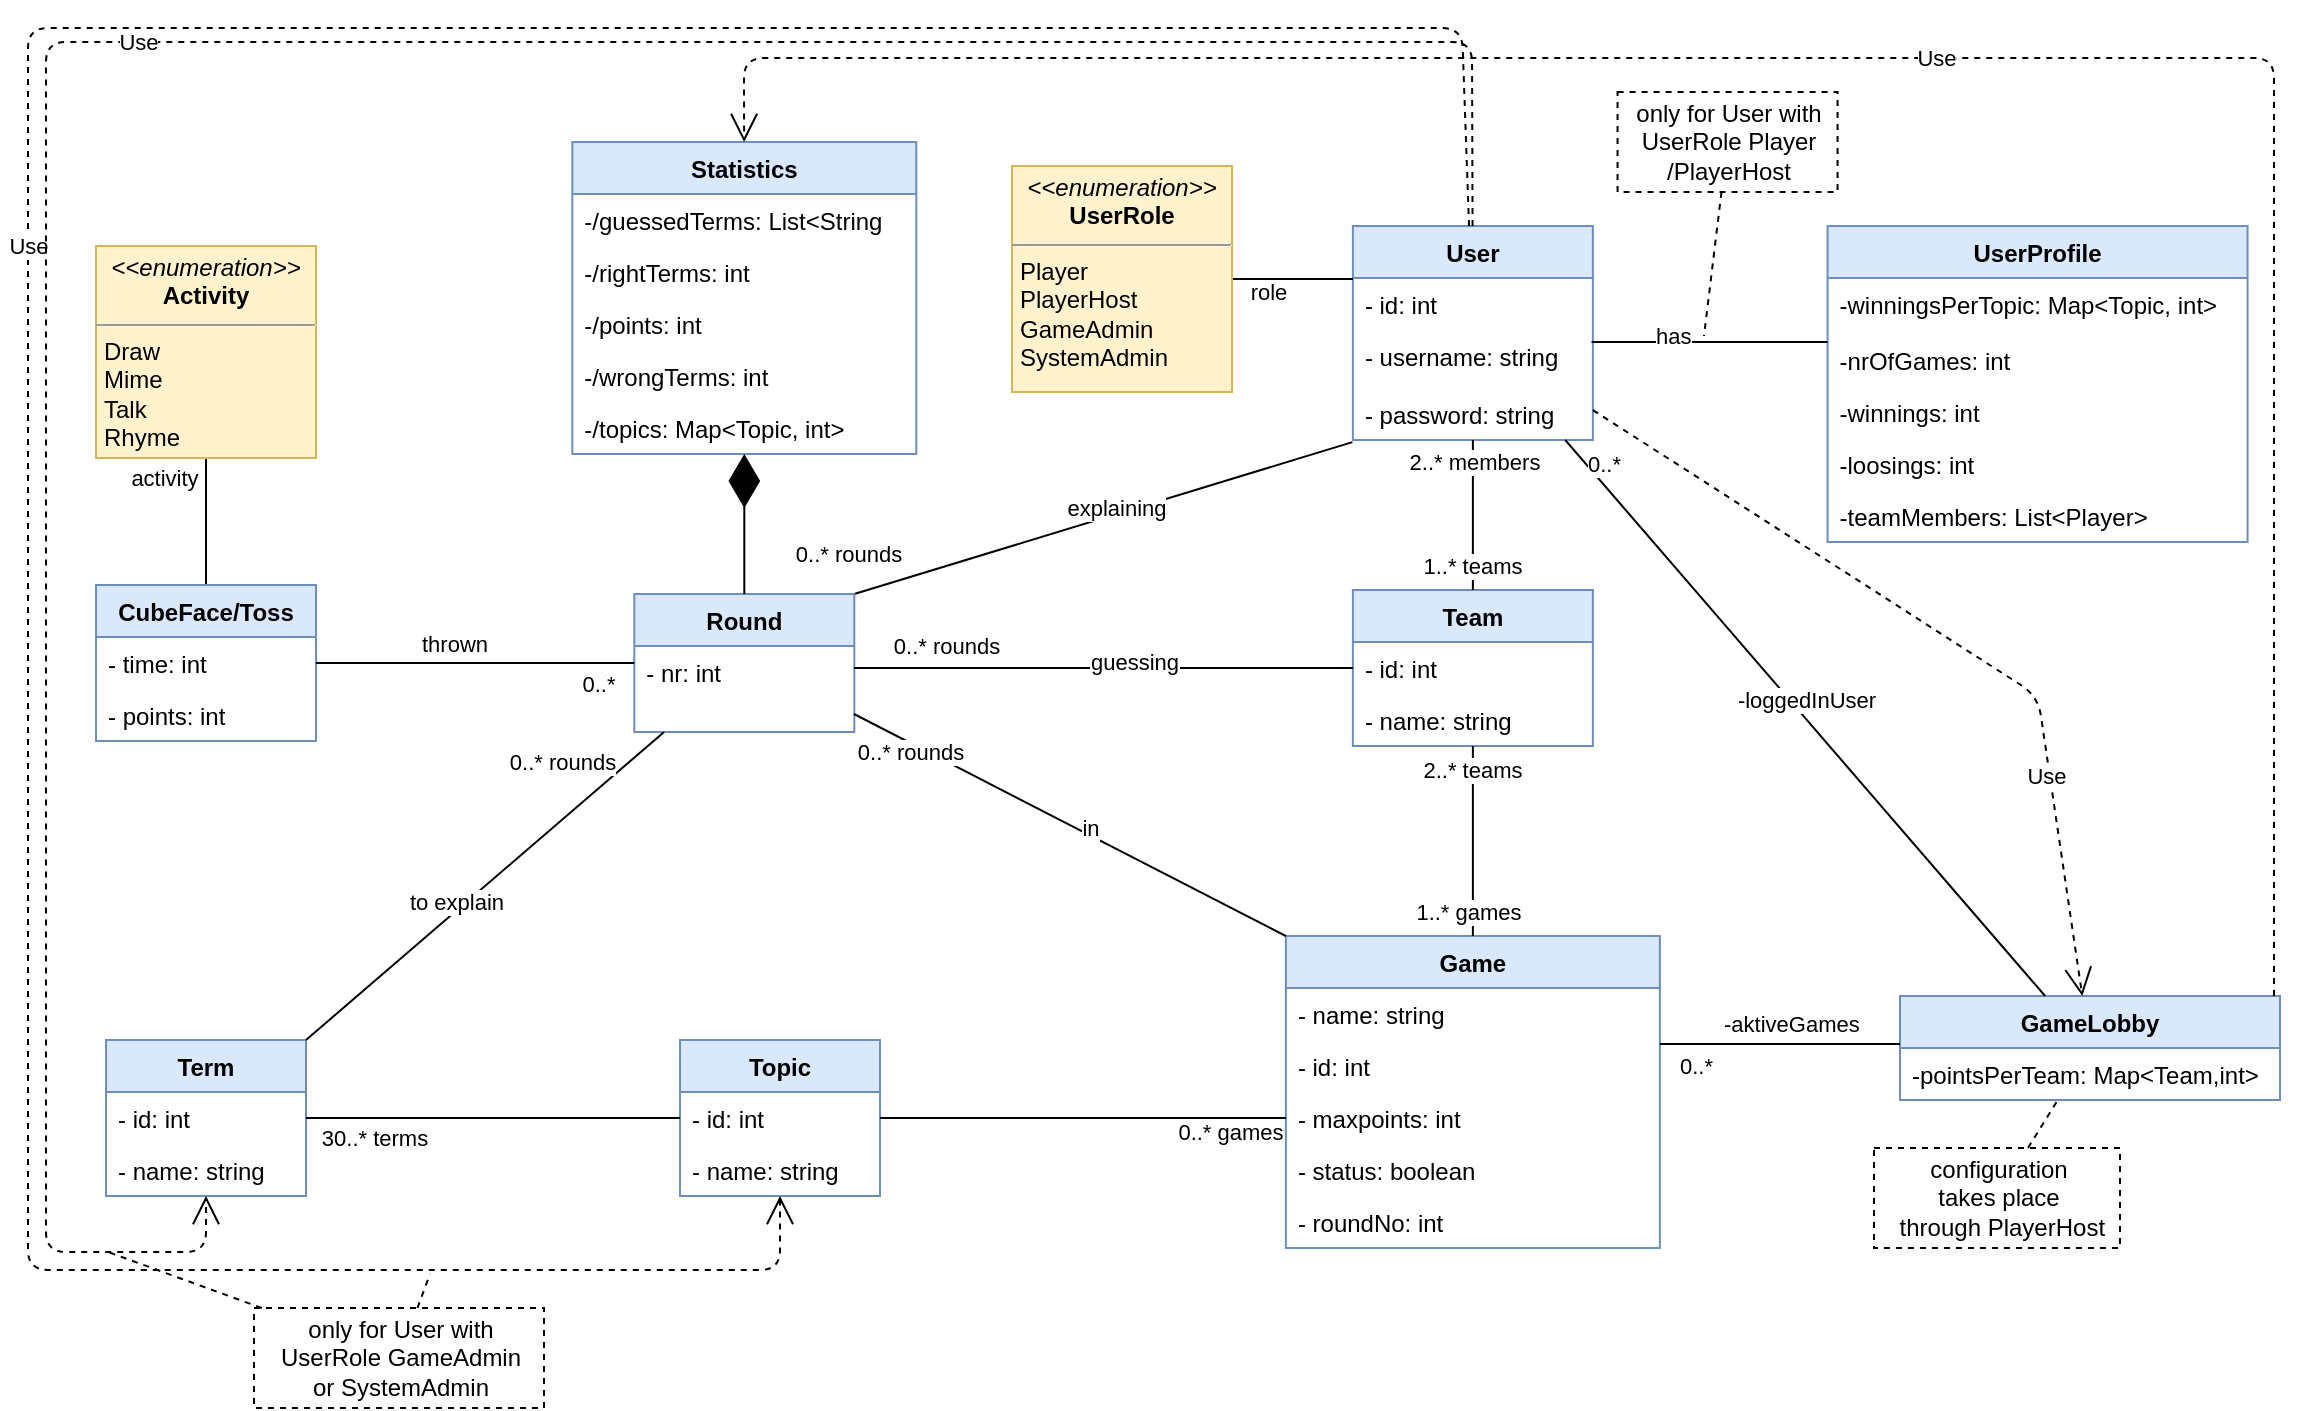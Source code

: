 <mxfile version="14.4.9" type="device"><diagram id="x_NA4deysEJHLA-lDIzr" name="Seite-1"><mxGraphModel dx="1422" dy="803" grid="0" gridSize="10" guides="1" tooltips="1" connect="1" arrows="1" fold="1" page="1" pageScale="1" pageWidth="1169" pageHeight="827" math="0" shadow="0"><root><mxCell id="0"/><mxCell id="1" parent="0"/><mxCell id="78UvX9WIQL5GHPiApA8K-1" value="User" style="swimlane;fontStyle=1;childLayout=stackLayout;horizontal=1;startSize=26;fillColor=#dae8fc;horizontalStack=0;resizeParent=1;resizeParentMax=0;resizeLast=0;collapsible=1;marginBottom=0;strokeColor=#6c8ebf;" parent="1" vertex="1"><mxGeometry x="688.44" y="123" width="120" height="107" as="geometry"/></mxCell><mxCell id="78UvX9WIQL5GHPiApA8K-2" value="- id: int" style="text;strokeColor=none;fillColor=none;align=left;verticalAlign=top;spacingLeft=4;spacingRight=4;overflow=hidden;rotatable=0;points=[[0,0.5],[1,0.5]];portConstraint=eastwest;" parent="78UvX9WIQL5GHPiApA8K-1" vertex="1"><mxGeometry y="26" width="120" height="26" as="geometry"/></mxCell><mxCell id="78UvX9WIQL5GHPiApA8K-3" value="- username: string" style="text;strokeColor=none;fillColor=none;align=left;verticalAlign=top;spacingLeft=4;spacingRight=4;overflow=hidden;rotatable=0;points=[[0,0.5],[1,0.5]];portConstraint=eastwest;" parent="78UvX9WIQL5GHPiApA8K-1" vertex="1"><mxGeometry y="52" width="120" height="29" as="geometry"/></mxCell><mxCell id="78UvX9WIQL5GHPiApA8K-4" value="- password: string" style="text;strokeColor=none;fillColor=none;align=left;verticalAlign=top;spacingLeft=4;spacingRight=4;overflow=hidden;rotatable=0;points=[[0,0.5],[1,0.5]];portConstraint=eastwest;" parent="78UvX9WIQL5GHPiApA8K-1" vertex="1"><mxGeometry y="81" width="120" height="26" as="geometry"/></mxCell><mxCell id="78UvX9WIQL5GHPiApA8K-37" style="edgeStyle=orthogonalEdgeStyle;rounded=0;orthogonalLoop=1;jettySize=auto;html=1;endArrow=none;endFill=0;" parent="1" source="78UvX9WIQL5GHPiApA8K-9" target="78UvX9WIQL5GHPiApA8K-1" edge="1"><mxGeometry relative="1" as="geometry"><Array as="points"><mxPoint x="571" y="177"/><mxPoint x="571" y="177"/></Array><mxPoint x="583.78" y="175" as="sourcePoint"/></mxGeometry></mxCell><mxCell id="78UvX9WIQL5GHPiApA8K-73" value="role" style="edgeLabel;html=1;align=center;verticalAlign=middle;resizable=0;points=[];" parent="78UvX9WIQL5GHPiApA8K-37" vertex="1" connectable="0"><mxGeometry x="-0.604" y="-1" relative="1" as="geometry"><mxPoint x="6" y="5" as="offset"/></mxGeometry></mxCell><mxCell id="78UvX9WIQL5GHPiApA8K-9" value="&lt;p style=&quot;margin: 0px ; margin-top: 4px ; text-align: center&quot;&gt;&lt;i&gt;&amp;lt;&amp;lt;enumeration&amp;gt;&amp;gt;&lt;/i&gt;&lt;br&gt;&lt;b&gt;UserRole&lt;/b&gt;&lt;/p&gt;&lt;hr size=&quot;1&quot;&gt;&lt;p style=&quot;margin: 0px ; margin-left: 4px&quot;&gt;Player&lt;/p&gt;&lt;p style=&quot;margin: 0px ; margin-left: 4px&quot;&gt;PlayerHost&lt;/p&gt;&lt;p style=&quot;margin: 0px ; margin-left: 4px&quot;&gt;GameAdmin&lt;/p&gt;&lt;p style=&quot;margin: 0px ; margin-left: 4px&quot;&gt;SystemAdmin&lt;/p&gt;" style="verticalAlign=top;align=left;overflow=fill;fontSize=12;fontFamily=Helvetica;html=1;fillColor=#fff2cc;strokeColor=#d6b656;" parent="1" vertex="1"><mxGeometry x="518" y="93" width="110" height="113" as="geometry"/></mxCell><mxCell id="78UvX9WIQL5GHPiApA8K-57" style="edgeStyle=none;orthogonalLoop=1;jettySize=auto;html=1;endArrow=none;endFill=0;" parent="1" source="78UvX9WIQL5GHPiApA8K-10" target="78UvX9WIQL5GHPiApA8K-32" edge="1"><mxGeometry relative="1" as="geometry"/></mxCell><mxCell id="78UvX9WIQL5GHPiApA8K-58" value="activity" style="edgeLabel;html=1;align=center;verticalAlign=middle;resizable=0;points=[];" parent="78UvX9WIQL5GHPiApA8K-57" vertex="1" connectable="0"><mxGeometry x="-0.566" y="1" relative="1" as="geometry"><mxPoint x="-22.16" y="-4" as="offset"/></mxGeometry></mxCell><mxCell id="78UvX9WIQL5GHPiApA8K-10" value="&lt;p style=&quot;margin: 0px ; margin-top: 4px ; text-align: center&quot;&gt;&lt;i&gt;&amp;lt;&amp;lt;enumeration&amp;gt;&amp;gt;&lt;/i&gt;&lt;br&gt;&lt;b&gt;Activity&lt;/b&gt;&lt;/p&gt;&lt;hr size=&quot;1&quot;&gt;&lt;p style=&quot;margin: 0px ; margin-left: 4px&quot;&gt;Draw&lt;br&gt;Mime&lt;/p&gt;&lt;p style=&quot;margin: 0px ; margin-left: 4px&quot;&gt;Talk&lt;/p&gt;&lt;p style=&quot;margin: 0px ; margin-left: 4px&quot;&gt;Rhyme&lt;/p&gt;" style="verticalAlign=top;align=left;overflow=fill;fontSize=12;fontFamily=Helvetica;html=1;fillColor=#fff2cc;strokeColor=#d6b656;" parent="1" vertex="1"><mxGeometry x="60.0" y="133" width="110" height="106" as="geometry"/></mxCell><mxCell id="78UvX9WIQL5GHPiApA8K-11" value="Team" style="swimlane;fontStyle=1;childLayout=stackLayout;horizontal=1;startSize=26;fillColor=#dae8fc;horizontalStack=0;resizeParent=1;resizeParentMax=0;resizeLast=0;collapsible=1;marginBottom=0;strokeColor=#6c8ebf;" parent="1" vertex="1"><mxGeometry x="688.44" y="305" width="120" height="78" as="geometry"/></mxCell><mxCell id="78UvX9WIQL5GHPiApA8K-12" value="- id: int" style="text;strokeColor=none;fillColor=none;align=left;verticalAlign=top;spacingLeft=4;spacingRight=4;overflow=hidden;rotatable=0;points=[[0,0.5],[1,0.5]];portConstraint=eastwest;" parent="78UvX9WIQL5GHPiApA8K-11" vertex="1"><mxGeometry y="26" width="120" height="26" as="geometry"/></mxCell><mxCell id="78UvX9WIQL5GHPiApA8K-13" value="- name: string" style="text;strokeColor=none;fillColor=none;align=left;verticalAlign=top;spacingLeft=4;spacingRight=4;overflow=hidden;rotatable=0;points=[[0,0.5],[1,0.5]];portConstraint=eastwest;" parent="78UvX9WIQL5GHPiApA8K-11" vertex="1"><mxGeometry y="52" width="120" height="26" as="geometry"/></mxCell><mxCell id="78UvX9WIQL5GHPiApA8K-15" value="Game" style="swimlane;fontStyle=1;childLayout=stackLayout;horizontal=1;startSize=26;fillColor=#dae8fc;horizontalStack=0;resizeParent=1;resizeParentMax=0;resizeLast=0;collapsible=1;marginBottom=0;strokeColor=#6c8ebf;" parent="1" vertex="1"><mxGeometry x="654.94" y="478" width="187" height="156" as="geometry"/></mxCell><mxCell id="78UvX9WIQL5GHPiApA8K-17" value="- name: string" style="text;strokeColor=none;fillColor=none;align=left;verticalAlign=top;spacingLeft=4;spacingRight=4;overflow=hidden;rotatable=0;points=[[0,0.5],[1,0.5]];portConstraint=eastwest;" parent="78UvX9WIQL5GHPiApA8K-15" vertex="1"><mxGeometry y="26" width="187" height="26" as="geometry"/></mxCell><mxCell id="78UvX9WIQL5GHPiApA8K-16" value="- id: int" style="text;strokeColor=none;fillColor=none;align=left;verticalAlign=top;spacingLeft=4;spacingRight=4;overflow=hidden;rotatable=0;points=[[0,0.5],[1,0.5]];portConstraint=eastwest;" parent="78UvX9WIQL5GHPiApA8K-15" vertex="1"><mxGeometry y="52" width="187" height="26" as="geometry"/></mxCell><mxCell id="78UvX9WIQL5GHPiApA8K-18" value="- maxpoints: int" style="text;strokeColor=none;fillColor=none;align=left;verticalAlign=top;spacingLeft=4;spacingRight=4;overflow=hidden;rotatable=0;points=[[0,0.5],[1,0.5]];portConstraint=eastwest;" parent="78UvX9WIQL5GHPiApA8K-15" vertex="1"><mxGeometry y="78" width="187" height="26" as="geometry"/></mxCell><mxCell id="78UvX9WIQL5GHPiApA8K-19" value="- status: boolean" style="text;strokeColor=none;fillColor=none;align=left;verticalAlign=top;spacingLeft=4;spacingRight=4;overflow=hidden;rotatable=0;points=[[0,0.5],[1,0.5]];portConstraint=eastwest;" parent="78UvX9WIQL5GHPiApA8K-15" vertex="1"><mxGeometry y="104" width="187" height="26" as="geometry"/></mxCell><mxCell id="kWWr2eibAgtma6J2iYy3-29" value="- roundNo: int" style="text;align=left;verticalAlign=top;spacingLeft=4;spacingRight=4;overflow=hidden;rotatable=0;points=[[0,0.5],[1,0.5]];portConstraint=eastwest;dashed=1;" parent="78UvX9WIQL5GHPiApA8K-15" vertex="1"><mxGeometry y="130" width="187" height="26" as="geometry"/></mxCell><mxCell id="78UvX9WIQL5GHPiApA8K-38" style="orthogonalLoop=1;jettySize=auto;html=1;endArrow=none;endFill=0;exitX=1;exitY=0;exitDx=0;exitDy=0;entryX=-0.002;entryY=1.041;entryDx=0;entryDy=0;entryPerimeter=0;startArrow=none;startFill=0;" parent="1" source="78UvX9WIQL5GHPiApA8K-20" target="78UvX9WIQL5GHPiApA8K-4" edge="1"><mxGeometry relative="1" as="geometry"><mxPoint x="585.16" y="244" as="targetPoint"/></mxGeometry></mxCell><mxCell id="78UvX9WIQL5GHPiApA8K-39" value="explaining" style="edgeLabel;html=1;align=center;verticalAlign=middle;resizable=0;points=[];" parent="78UvX9WIQL5GHPiApA8K-38" vertex="1" connectable="0"><mxGeometry x="-0.118" relative="1" as="geometry"><mxPoint x="20.84" y="-9.46" as="offset"/></mxGeometry></mxCell><mxCell id="78UvX9WIQL5GHPiApA8K-41" value="0..* rounds" style="edgeLabel;html=1;align=center;verticalAlign=middle;resizable=0;points=[];" parent="78UvX9WIQL5GHPiApA8K-38" vertex="1" connectable="0"><mxGeometry x="-0.835" y="1" relative="1" as="geometry"><mxPoint x="-23.91" y="-12.63" as="offset"/></mxGeometry></mxCell><mxCell id="78UvX9WIQL5GHPiApA8K-20" value="Round" style="swimlane;fontStyle=1;childLayout=stackLayout;horizontal=1;startSize=26;fillColor=#dae8fc;horizontalStack=0;resizeParent=1;resizeParentMax=0;resizeLast=0;collapsible=1;marginBottom=0;strokeColor=#6c8ebf;" parent="1" vertex="1"><mxGeometry x="329.16" y="307" width="110" height="69" as="geometry"/></mxCell><mxCell id="78UvX9WIQL5GHPiApA8K-21" value="- nr: int" style="text;strokeColor=none;fillColor=none;align=left;verticalAlign=top;spacingLeft=4;spacingRight=4;overflow=hidden;rotatable=0;points=[[0,0.5],[1,0.5]];portConstraint=eastwest;" parent="78UvX9WIQL5GHPiApA8K-20" vertex="1"><mxGeometry y="26" width="110" height="43" as="geometry"/></mxCell><mxCell id="78UvX9WIQL5GHPiApA8K-26" value="Term" style="swimlane;fontStyle=1;childLayout=stackLayout;horizontal=1;startSize=26;fillColor=#dae8fc;horizontalStack=0;resizeParent=1;resizeParentMax=0;resizeLast=0;collapsible=1;marginBottom=0;strokeColor=#6c8ebf;" parent="1" vertex="1"><mxGeometry x="65" y="530" width="100" height="78" as="geometry"/></mxCell><mxCell id="78UvX9WIQL5GHPiApA8K-27" value="- id: int" style="text;strokeColor=none;fillColor=none;align=left;verticalAlign=top;spacingLeft=4;spacingRight=4;overflow=hidden;rotatable=0;points=[[0,0.5],[1,0.5]];portConstraint=eastwest;" parent="78UvX9WIQL5GHPiApA8K-26" vertex="1"><mxGeometry y="26" width="100" height="26" as="geometry"/></mxCell><mxCell id="78UvX9WIQL5GHPiApA8K-28" value="- name: string" style="text;strokeColor=none;fillColor=none;align=left;verticalAlign=top;spacingLeft=4;spacingRight=4;overflow=hidden;rotatable=0;points=[[0,0.5],[1,0.5]];portConstraint=eastwest;" parent="78UvX9WIQL5GHPiApA8K-26" vertex="1"><mxGeometry y="52" width="100" height="26" as="geometry"/></mxCell><mxCell id="78UvX9WIQL5GHPiApA8K-29" value="Topic" style="swimlane;fontStyle=1;childLayout=stackLayout;horizontal=1;startSize=26;fillColor=#dae8fc;horizontalStack=0;resizeParent=1;resizeParentMax=0;resizeLast=0;collapsible=1;marginBottom=0;strokeColor=#6c8ebf;" parent="1" vertex="1"><mxGeometry x="352.0" y="530" width="100" height="78" as="geometry"/></mxCell><mxCell id="78UvX9WIQL5GHPiApA8K-30" value="- id: int" style="text;strokeColor=none;fillColor=none;align=left;verticalAlign=top;spacingLeft=4;spacingRight=4;overflow=hidden;rotatable=0;points=[[0,0.5],[1,0.5]];portConstraint=eastwest;" parent="78UvX9WIQL5GHPiApA8K-29" vertex="1"><mxGeometry y="26" width="100" height="26" as="geometry"/></mxCell><mxCell id="78UvX9WIQL5GHPiApA8K-31" value="- name: string" style="text;strokeColor=none;fillColor=none;align=left;verticalAlign=top;spacingLeft=4;spacingRight=4;overflow=hidden;rotatable=0;points=[[0,0.5],[1,0.5]];portConstraint=eastwest;" parent="78UvX9WIQL5GHPiApA8K-29" vertex="1"><mxGeometry y="52" width="100" height="26" as="geometry"/></mxCell><mxCell id="78UvX9WIQL5GHPiApA8K-32" value="CubeFace/Toss" style="swimlane;fontStyle=1;childLayout=stackLayout;horizontal=1;startSize=26;fillColor=#dae8fc;horizontalStack=0;resizeParent=1;resizeParentMax=0;resizeLast=0;collapsible=1;marginBottom=0;strokeColor=#6c8ebf;" parent="1" vertex="1"><mxGeometry x="60.0" y="302.5" width="110" height="78" as="geometry"/></mxCell><mxCell id="78UvX9WIQL5GHPiApA8K-33" value="- time: int" style="text;strokeColor=none;fillColor=none;align=left;verticalAlign=top;spacingLeft=4;spacingRight=4;overflow=hidden;rotatable=0;points=[[0,0.5],[1,0.5]];portConstraint=eastwest;" parent="78UvX9WIQL5GHPiApA8K-32" vertex="1"><mxGeometry y="26" width="110" height="26" as="geometry"/></mxCell><mxCell id="78UvX9WIQL5GHPiApA8K-34" value="- points: int" style="text;strokeColor=none;fillColor=none;align=left;verticalAlign=top;spacingLeft=4;spacingRight=4;overflow=hidden;rotatable=0;points=[[0,0.5],[1,0.5]];portConstraint=eastwest;" parent="78UvX9WIQL5GHPiApA8K-32" vertex="1"><mxGeometry y="52" width="110" height="26" as="geometry"/></mxCell><mxCell id="78UvX9WIQL5GHPiApA8K-42" style="edgeStyle=none;orthogonalLoop=1;jettySize=auto;html=1;endArrow=none;endFill=0;startArrow=none;startFill=0;" parent="1" target="78UvX9WIQL5GHPiApA8K-12" edge="1"><mxGeometry relative="1" as="geometry"><mxPoint x="439" y="344" as="sourcePoint"/><Array as="points"/></mxGeometry></mxCell><mxCell id="78UvX9WIQL5GHPiApA8K-43" value="guessing" style="edgeLabel;html=1;align=center;verticalAlign=middle;resizable=0;points=[];" parent="78UvX9WIQL5GHPiApA8K-42" vertex="1" connectable="0"><mxGeometry x="-0.153" y="-1" relative="1" as="geometry"><mxPoint x="34" y="-4" as="offset"/></mxGeometry></mxCell><mxCell id="78UvX9WIQL5GHPiApA8K-44" value="0..* rounds" style="edgeLabel;html=1;align=center;verticalAlign=middle;resizable=0;points=[];" parent="78UvX9WIQL5GHPiApA8K-42" vertex="1" connectable="0"><mxGeometry x="-0.88" y="-1" relative="1" as="geometry"><mxPoint x="31" y="-12" as="offset"/></mxGeometry></mxCell><mxCell id="78UvX9WIQL5GHPiApA8K-46" style="edgeStyle=none;orthogonalLoop=1;jettySize=auto;html=1;entryX=0;entryY=0;entryDx=0;entryDy=0;endArrow=none;endFill=0;startArrow=none;startFill=0;" parent="1" target="78UvX9WIQL5GHPiApA8K-15" edge="1"><mxGeometry relative="1" as="geometry"><mxPoint x="439" y="367" as="sourcePoint"/></mxGeometry></mxCell><mxCell id="78UvX9WIQL5GHPiApA8K-47" value="in" style="edgeLabel;html=1;align=center;verticalAlign=middle;resizable=0;points=[];" parent="78UvX9WIQL5GHPiApA8K-46" vertex="1" connectable="0"><mxGeometry x="-0.076" relative="1" as="geometry"><mxPoint x="18.39" y="5.8" as="offset"/></mxGeometry></mxCell><mxCell id="78UvX9WIQL5GHPiApA8K-48" value="0..* rounds" style="edgeLabel;html=1;align=center;verticalAlign=middle;resizable=0;points=[];" parent="78UvX9WIQL5GHPiApA8K-46" vertex="1" connectable="0"><mxGeometry x="-0.778" y="1" relative="1" as="geometry"><mxPoint x="2.91" y="7.17" as="offset"/></mxGeometry></mxCell><mxCell id="78UvX9WIQL5GHPiApA8K-50" style="edgeStyle=none;orthogonalLoop=1;jettySize=auto;html=1;entryX=0.5;entryY=0;entryDx=0;entryDy=0;endArrow=none;endFill=0;" parent="1" source="78UvX9WIQL5GHPiApA8K-13" target="78UvX9WIQL5GHPiApA8K-15" edge="1"><mxGeometry relative="1" as="geometry"/></mxCell><mxCell id="78UvX9WIQL5GHPiApA8K-52" value="1..* games" style="edgeLabel;html=1;align=center;verticalAlign=middle;resizable=0;points=[];" parent="78UvX9WIQL5GHPiApA8K-50" vertex="1" connectable="0"><mxGeometry x="0.697" y="2" relative="1" as="geometry"><mxPoint x="-5" y="2" as="offset"/></mxGeometry></mxCell><mxCell id="78UvX9WIQL5GHPiApA8K-53" value="2..* teams" style="edgeLabel;html=1;align=center;verticalAlign=middle;resizable=0;points=[];" parent="78UvX9WIQL5GHPiApA8K-50" vertex="1" connectable="0"><mxGeometry x="-0.688" y="-1" relative="1" as="geometry"><mxPoint y="-3" as="offset"/></mxGeometry></mxCell><mxCell id="78UvX9WIQL5GHPiApA8K-54" style="edgeStyle=none;orthogonalLoop=1;jettySize=auto;html=1;entryX=0.5;entryY=0;entryDx=0;entryDy=0;endArrow=none;endFill=0;" parent="1" source="78UvX9WIQL5GHPiApA8K-4" target="78UvX9WIQL5GHPiApA8K-11" edge="1"><mxGeometry relative="1" as="geometry"/></mxCell><mxCell id="78UvX9WIQL5GHPiApA8K-55" value="2..* members" style="edgeLabel;html=1;align=center;verticalAlign=middle;resizable=0;points=[];" parent="78UvX9WIQL5GHPiApA8K-54" vertex="1" connectable="0"><mxGeometry x="-0.723" relative="1" as="geometry"><mxPoint as="offset"/></mxGeometry></mxCell><mxCell id="78UvX9WIQL5GHPiApA8K-56" value="1..* teams" style="edgeLabel;html=1;align=center;verticalAlign=middle;resizable=0;points=[];" parent="78UvX9WIQL5GHPiApA8K-54" vertex="1" connectable="0"><mxGeometry x="0.68" y="-1" relative="1" as="geometry"><mxPoint as="offset"/></mxGeometry></mxCell><mxCell id="78UvX9WIQL5GHPiApA8K-64" style="edgeStyle=none;orthogonalLoop=1;jettySize=auto;html=1;entryX=0;entryY=0.5;entryDx=0;entryDy=0;endArrow=none;endFill=0;startArrow=none;startFill=0;" parent="1" source="78UvX9WIQL5GHPiApA8K-27" target="78UvX9WIQL5GHPiApA8K-30" edge="1"><mxGeometry relative="1" as="geometry"/></mxCell><mxCell id="78UvX9WIQL5GHPiApA8K-65" value="30..* terms" style="edgeLabel;html=1;align=center;verticalAlign=middle;resizable=0;points=[];" parent="78UvX9WIQL5GHPiApA8K-64" vertex="1" connectable="0"><mxGeometry x="-0.604" relative="1" as="geometry"><mxPoint x="-3.33" y="10" as="offset"/></mxGeometry></mxCell><mxCell id="78UvX9WIQL5GHPiApA8K-68" style="edgeStyle=none;orthogonalLoop=1;jettySize=auto;html=1;entryX=1;entryY=0;entryDx=0;entryDy=0;endArrow=none;endFill=0;startArrow=none;startFill=0;" parent="1" source="78UvX9WIQL5GHPiApA8K-20" target="78UvX9WIQL5GHPiApA8K-26" edge="1"><mxGeometry relative="1" as="geometry"><mxPoint x="338.655" y="390" as="sourcePoint"/></mxGeometry></mxCell><mxCell id="78UvX9WIQL5GHPiApA8K-69" value="to explain" style="edgeLabel;html=1;align=center;verticalAlign=middle;resizable=0;points=[];" parent="78UvX9WIQL5GHPiApA8K-68" vertex="1" connectable="0"><mxGeometry x="-0.148" y="2" relative="1" as="geometry"><mxPoint x="-29.78" y="17.62" as="offset"/></mxGeometry></mxCell><mxCell id="78UvX9WIQL5GHPiApA8K-72" value="0..* rounds" style="edgeLabel;html=1;align=center;verticalAlign=middle;resizable=0;points=[];" parent="78UvX9WIQL5GHPiApA8K-68" vertex="1" connectable="0"><mxGeometry x="-0.778" y="-3" relative="1" as="geometry"><mxPoint x="-30" as="offset"/></mxGeometry></mxCell><mxCell id="kWWr2eibAgtma6J2iYy3-8" style="edgeStyle=none;orthogonalLoop=1;jettySize=auto;html=1;endArrow=none;endFill=0;startArrow=none;startFill=0;" parent="1" source="78UvX9WIQL5GHPiApA8K-32" target="78UvX9WIQL5GHPiApA8K-20" edge="1"><mxGeometry relative="1" as="geometry"><mxPoint x="170" y="353" as="sourcePoint"/><mxPoint x="339.16" y="353" as="targetPoint"/></mxGeometry></mxCell><mxCell id="kWWr2eibAgtma6J2iYy3-10" value="0..*" style="edgeLabel;html=1;align=center;verticalAlign=middle;resizable=0;points=[];" parent="kWWr2eibAgtma6J2iYy3-8" vertex="1" connectable="0"><mxGeometry x="0.588" y="2" relative="1" as="geometry"><mxPoint x="13.83" y="12" as="offset"/></mxGeometry></mxCell><mxCell id="kWWr2eibAgtma6J2iYy3-11" value="UserProfile" style="swimlane;fontStyle=1;childLayout=stackLayout;horizontal=1;startSize=26;fillColor=#dae8fc;horizontalStack=0;resizeParent=1;resizeParentMax=0;resizeLast=0;collapsible=1;marginBottom=0;strokeColor=#6c8ebf;" parent="1" vertex="1"><mxGeometry x="925.78" y="123" width="210" height="158" as="geometry"/></mxCell><mxCell id="kWWr2eibAgtma6J2iYy3-12" value="-winningsPerTopic: Map&lt;Topic, int&gt;&#xA;" style="text;strokeColor=none;fillColor=none;align=left;verticalAlign=top;spacingLeft=4;spacingRight=4;overflow=hidden;rotatable=0;points=[[0,0.5],[1,0.5]];portConstraint=eastwest;" parent="kWWr2eibAgtma6J2iYy3-11" vertex="1"><mxGeometry y="26" width="210" height="28" as="geometry"/></mxCell><mxCell id="kWWr2eibAgtma6J2iYy3-21" value="-nrOfGames: int" style="text;strokeColor=none;fillColor=none;align=left;verticalAlign=top;spacingLeft=4;spacingRight=4;overflow=hidden;rotatable=0;points=[[0,0.5],[1,0.5]];portConstraint=eastwest;dashed=1;" parent="kWWr2eibAgtma6J2iYy3-11" vertex="1"><mxGeometry y="54" width="210" height="26" as="geometry"/></mxCell><mxCell id="kWWr2eibAgtma6J2iYy3-23" value="-winnings: int" style="text;strokeColor=none;fillColor=none;align=left;verticalAlign=top;spacingLeft=4;spacingRight=4;overflow=hidden;rotatable=0;points=[[0,0.5],[1,0.5]];portConstraint=eastwest;dashed=1;" parent="kWWr2eibAgtma6J2iYy3-11" vertex="1"><mxGeometry y="80" width="210" height="26" as="geometry"/></mxCell><mxCell id="kWWr2eibAgtma6J2iYy3-25" value="-loosings: int" style="text;strokeColor=none;fillColor=none;align=left;verticalAlign=top;spacingLeft=4;spacingRight=4;overflow=hidden;rotatable=0;points=[[0,0.5],[1,0.5]];portConstraint=eastwest;dashed=1;" parent="kWWr2eibAgtma6J2iYy3-11" vertex="1"><mxGeometry y="106" width="210" height="26" as="geometry"/></mxCell><mxCell id="kWWr2eibAgtma6J2iYy3-24" value="-teamMembers: List&lt;Player&gt;" style="text;strokeColor=none;fillColor=none;align=left;verticalAlign=top;spacingLeft=4;spacingRight=4;overflow=hidden;rotatable=0;points=[[0,0.5],[1,0.5]];portConstraint=eastwest;dashed=1;" parent="kWWr2eibAgtma6J2iYy3-11" vertex="1"><mxGeometry y="132" width="210" height="26" as="geometry"/></mxCell><mxCell id="kWWr2eibAgtma6J2iYy3-18" value="&lt;div&gt;only for User with &lt;br&gt;&lt;/div&gt;&lt;div&gt;UserRole Player&lt;/div&gt;/PlayerHost" style="html=1;dashed=1;" parent="1" vertex="1"><mxGeometry x="820.78" y="56" width="110" height="50" as="geometry"/></mxCell><mxCell id="kWWr2eibAgtma6J2iYy3-20" value="" style="endArrow=none;endSize=12;dashed=1;html=1;endFill=0;" parent="1" source="kWWr2eibAgtma6J2iYy3-18" edge="1"><mxGeometry width="160" relative="1" as="geometry"><mxPoint x="820.78" y="100" as="sourcePoint"/><mxPoint x="864" y="178" as="targetPoint"/><Array as="points"/></mxGeometry></mxCell><mxCell id="kWWr2eibAgtma6J2iYy3-27" value="has" style="endArrow=none;endFill=0;html=1;edgeStyle=orthogonalEdgeStyle;align=left;verticalAlign=top;" parent="1" target="kWWr2eibAgtma6J2iYy3-21" edge="1"><mxGeometry x="-0.391" y="16" relative="1" as="geometry"><mxPoint x="812" y="181" as="sourcePoint"/><mxPoint x="714.78" y="401" as="targetPoint"/><Array as="points"><mxPoint x="805.78" y="181"/><mxPoint x="805.78" y="181"/></Array><mxPoint as="offset"/></mxGeometry></mxCell><mxCell id="kWWr2eibAgtma6J2iYy3-35" value="Statistics" style="swimlane;fontStyle=1;childLayout=stackLayout;horizontal=1;startSize=26;fillColor=#dae8fc;horizontalStack=0;resizeParent=1;resizeParentMax=0;resizeLast=0;collapsible=1;marginBottom=0;strokeColor=#6c8ebf;" parent="1" vertex="1"><mxGeometry x="298.16" y="81" width="172" height="156" as="geometry"/></mxCell><mxCell id="kWWr2eibAgtma6J2iYy3-36" value="-/guessedTerms: List&lt;String" style="text;strokeColor=none;fillColor=none;align=left;verticalAlign=top;spacingLeft=4;spacingRight=4;overflow=hidden;rotatable=0;points=[[0,0.5],[1,0.5]];portConstraint=eastwest;" parent="kWWr2eibAgtma6J2iYy3-35" vertex="1"><mxGeometry y="26" width="172" height="26" as="geometry"/></mxCell><mxCell id="kWWr2eibAgtma6J2iYy3-38" value="-/rightTerms: int" style="text;strokeColor=none;fillColor=none;align=left;verticalAlign=top;spacingLeft=4;spacingRight=4;overflow=hidden;rotatable=0;points=[[0,0.5],[1,0.5]];portConstraint=eastwest;" parent="kWWr2eibAgtma6J2iYy3-35" vertex="1"><mxGeometry y="52" width="172" height="26" as="geometry"/></mxCell><mxCell id="kWWr2eibAgtma6J2iYy3-37" value="-/points: int" style="text;strokeColor=none;fillColor=none;align=left;verticalAlign=top;spacingLeft=4;spacingRight=4;overflow=hidden;rotatable=0;points=[[0,0.5],[1,0.5]];portConstraint=eastwest;" parent="kWWr2eibAgtma6J2iYy3-35" vertex="1"><mxGeometry y="78" width="172" height="26" as="geometry"/></mxCell><mxCell id="kWWr2eibAgtma6J2iYy3-39" value="-/wrongTerms: int" style="text;strokeColor=none;fillColor=none;align=left;verticalAlign=top;spacingLeft=4;spacingRight=4;overflow=hidden;rotatable=0;points=[[0,0.5],[1,0.5]];portConstraint=eastwest;dashed=1;" parent="kWWr2eibAgtma6J2iYy3-35" vertex="1"><mxGeometry y="104" width="172" height="26" as="geometry"/></mxCell><mxCell id="kWWr2eibAgtma6J2iYy3-40" value="-/topics: Map&lt;Topic, int&gt;" style="text;strokeColor=none;fillColor=none;align=left;verticalAlign=top;spacingLeft=4;spacingRight=4;overflow=hidden;rotatable=0;points=[[0,0.5],[1,0.5]];portConstraint=eastwest;dashed=1;" parent="kWWr2eibAgtma6J2iYy3-35" vertex="1"><mxGeometry y="130" width="172" height="26" as="geometry"/></mxCell><mxCell id="2rrnMifNEnG3qpOy6lXO-6" value="" style="html=1;verticalAlign=bottom;endArrow=none;endFill=0;entryX=0;entryY=0.5;entryDx=0;entryDy=0;startArrow=none;startFill=0;" parent="1" source="78UvX9WIQL5GHPiApA8K-29" target="78UvX9WIQL5GHPiApA8K-18" edge="1"><mxGeometry x="-0.704" y="-24" width="80" relative="1" as="geometry"><mxPoint x="544" y="389" as="sourcePoint"/><mxPoint x="655" y="563" as="targetPoint"/><mxPoint as="offset"/></mxGeometry></mxCell><mxCell id="2rrnMifNEnG3qpOy6lXO-36" value="0..* games" style="edgeLabel;html=1;align=center;verticalAlign=middle;resizable=0;points=[];" parent="2rrnMifNEnG3qpOy6lXO-6" vertex="1" connectable="0"><mxGeometry x="0.863" y="-7" relative="1" as="geometry"><mxPoint x="-14" as="offset"/></mxGeometry></mxCell><mxCell id="2rrnMifNEnG3qpOy6lXO-8" value="Use" style="endArrow=open;endSize=12;dashed=1;html=1;" parent="1" source="78UvX9WIQL5GHPiApA8K-1" target="78UvX9WIQL5GHPiApA8K-29" edge="1"><mxGeometry width="160" relative="1" as="geometry"><mxPoint x="454" y="389" as="sourcePoint"/><mxPoint x="614" y="389" as="targetPoint"/><Array as="points"><mxPoint x="743" y="24"/><mxPoint x="26" y="24"/><mxPoint x="26" y="645"/><mxPoint x="402" y="645"/></Array></mxGeometry></mxCell><mxCell id="2rrnMifNEnG3qpOy6lXO-9" value="Use" style="endArrow=open;endSize=12;dashed=1;html=1;" parent="1" source="78UvX9WIQL5GHPiApA8K-1" target="78UvX9WIQL5GHPiApA8K-26" edge="1"><mxGeometry width="160" relative="1" as="geometry"><mxPoint x="454" y="389" as="sourcePoint"/><mxPoint x="614" y="389" as="targetPoint"/><Array as="points"><mxPoint x="748" y="31"/><mxPoint x="35" y="31"/><mxPoint x="35" y="636"/><mxPoint x="115" y="636"/></Array></mxGeometry></mxCell><mxCell id="2rrnMifNEnG3qpOy6lXO-10" value="&lt;div&gt;only for User with &lt;br&gt;&lt;/div&gt;&lt;div&gt;UserRole GameAdmin &lt;br&gt;&lt;/div&gt;&lt;div&gt;or SystemAdmin&lt;br&gt;&lt;/div&gt;" style="html=1;dashed=1;" parent="1" vertex="1"><mxGeometry x="139" y="664" width="145" height="50" as="geometry"/></mxCell><mxCell id="2rrnMifNEnG3qpOy6lXO-12" value="" style="html=1;verticalAlign=bottom;endArrow=none;endFill=0;dashed=1;" parent="1" source="2rrnMifNEnG3qpOy6lXO-10" edge="1"><mxGeometry width="80" relative="1" as="geometry"><mxPoint x="494" y="389" as="sourcePoint"/><mxPoint x="227" y="647" as="targetPoint"/></mxGeometry></mxCell><mxCell id="2rrnMifNEnG3qpOy6lXO-13" value="" style="html=1;verticalAlign=bottom;endArrow=none;endFill=0;dashed=1;" parent="1" source="2rrnMifNEnG3qpOy6lXO-10" edge="1"><mxGeometry width="80" relative="1" as="geometry"><mxPoint x="216.535" y="665" as="sourcePoint"/><mxPoint x="66" y="636" as="targetPoint"/><Array as="points"/></mxGeometry></mxCell><mxCell id="2rrnMifNEnG3qpOy6lXO-20" value="GameLobby" style="swimlane;fontStyle=1;childLayout=stackLayout;horizontal=1;startSize=26;fillColor=#dae8fc;horizontalStack=0;resizeParent=1;resizeParentMax=0;resizeLast=0;collapsible=1;marginBottom=0;strokeColor=#6c8ebf;" parent="1" vertex="1"><mxGeometry x="962" y="508" width="190" height="52" as="geometry"/></mxCell><mxCell id="kWWr2eibAgtma6J2iYy3-26" value="-pointsPerTeam: Map&lt;Team,int&gt;" style="text;align=left;verticalAlign=top;spacingLeft=4;spacingRight=4;overflow=hidden;rotatable=0;points=[[0,0.5],[1,0.5]];portConstraint=eastwest;dashed=1;" parent="2rrnMifNEnG3qpOy6lXO-20" vertex="1"><mxGeometry y="26" width="190" height="26" as="geometry"/></mxCell><mxCell id="2rrnMifNEnG3qpOy6lXO-24" value="-loggedInUser" style="html=1;verticalAlign=bottom;endArrow=none;endFill=0;" parent="1" source="2rrnMifNEnG3qpOy6lXO-20" target="78UvX9WIQL5GHPiApA8K-1" edge="1"><mxGeometry width="80" relative="1" as="geometry"><mxPoint x="494" y="389" as="sourcePoint"/><mxPoint x="574" y="389" as="targetPoint"/></mxGeometry></mxCell><mxCell id="2rrnMifNEnG3qpOy6lXO-26" value="0..*" style="edgeLabel;resizable=0;html=1;align=left;verticalAlign=bottom;" parent="1" connectable="0" vertex="1"><mxGeometry x="812" y="181" as="geometry"><mxPoint x="-8" y="69" as="offset"/></mxGeometry></mxCell><mxCell id="2rrnMifNEnG3qpOy6lXO-29" value="-aktiveGames" style="endArrow=none;endFill=0;html=1;edgeStyle=orthogonalEdgeStyle;align=left;verticalAlign=top;startArrow=none;startFill=0;" parent="1" source="2rrnMifNEnG3qpOy6lXO-20" target="78UvX9WIQL5GHPiApA8K-15" edge="1"><mxGeometry x="0.499" y="-23" relative="1" as="geometry"><mxPoint x="454" y="389" as="sourcePoint"/><mxPoint x="614" y="389" as="targetPoint"/><Array as="points"><mxPoint x="873" y="532"/><mxPoint x="873" y="532"/></Array><mxPoint as="offset"/></mxGeometry></mxCell><mxCell id="2rrnMifNEnG3qpOy6lXO-32" value="0..*" style="edgeLabel;resizable=0;html=1;align=left;verticalAlign=bottom;" parent="1" connectable="0" vertex="1"><mxGeometry x="918" y="545" as="geometry"><mxPoint x="-68" y="6" as="offset"/></mxGeometry></mxCell><mxCell id="2rrnMifNEnG3qpOy6lXO-38" value="Use" style="endArrow=open;endSize=12;dashed=1;html=1;" parent="1" source="78UvX9WIQL5GHPiApA8K-1" target="2rrnMifNEnG3qpOy6lXO-20" edge="1"><mxGeometry x="0.465" y="-2" width="160" relative="1" as="geometry"><mxPoint x="454" y="389" as="sourcePoint"/><mxPoint x="614" y="389" as="targetPoint"/><Array as="points"><mxPoint x="1031" y="358"/></Array><mxPoint as="offset"/></mxGeometry></mxCell><mxCell id="2rrnMifNEnG3qpOy6lXO-39" value="Use" style="endArrow=open;endSize=12;dashed=1;html=1;" parent="1" source="2rrnMifNEnG3qpOy6lXO-20" target="kWWr2eibAgtma6J2iYy3-35" edge="1"><mxGeometry width="160" relative="1" as="geometry"><mxPoint x="454" y="389" as="sourcePoint"/><mxPoint x="614" y="389" as="targetPoint"/><Array as="points"><mxPoint x="1149" y="508"/><mxPoint x="1149" y="39"/><mxPoint x="384" y="39"/></Array></mxGeometry></mxCell><mxCell id="2rrnMifNEnG3qpOy6lXO-40" value="&lt;div&gt;configuration &lt;br&gt;&lt;/div&gt;&lt;div&gt;takes place&lt;/div&gt;&amp;nbsp;through PlayerHost" style="html=1;dashed=1;" parent="1" vertex="1"><mxGeometry x="949" y="584" width="123" height="50" as="geometry"/></mxCell><mxCell id="2rrnMifNEnG3qpOy6lXO-42" value="" style="html=1;verticalAlign=bottom;endArrow=none;endFill=0;dashed=1;" parent="1" source="2rrnMifNEnG3qpOy6lXO-40" target="2rrnMifNEnG3qpOy6lXO-20" edge="1"><mxGeometry width="80" relative="1" as="geometry"><mxPoint x="494" y="389" as="sourcePoint"/><mxPoint x="574" y="389" as="targetPoint"/></mxGeometry></mxCell><mxCell id="2rrnMifNEnG3qpOy6lXO-43" value="&lt;font style=&quot;font-size: 11px&quot;&gt;thrown&lt;/font&gt;" style="text;html=1;align=center;verticalAlign=middle;resizable=0;points=[];autosize=1;" parent="1" vertex="1"><mxGeometry x="216" y="323" width="45" height="18" as="geometry"/></mxCell><mxCell id="kWWr2eibAgtma6J2iYy3-48" value="" style="endArrow=diamondThin;endFill=1;endSize=24;html=1;" parent="1" source="78UvX9WIQL5GHPiApA8K-20" target="kWWr2eibAgtma6J2iYy3-35" edge="1"><mxGeometry width="160" relative="1" as="geometry"><mxPoint x="860" y="725" as="sourcePoint"/><mxPoint x="1020" y="725" as="targetPoint"/></mxGeometry></mxCell></root></mxGraphModel></diagram></mxfile>
